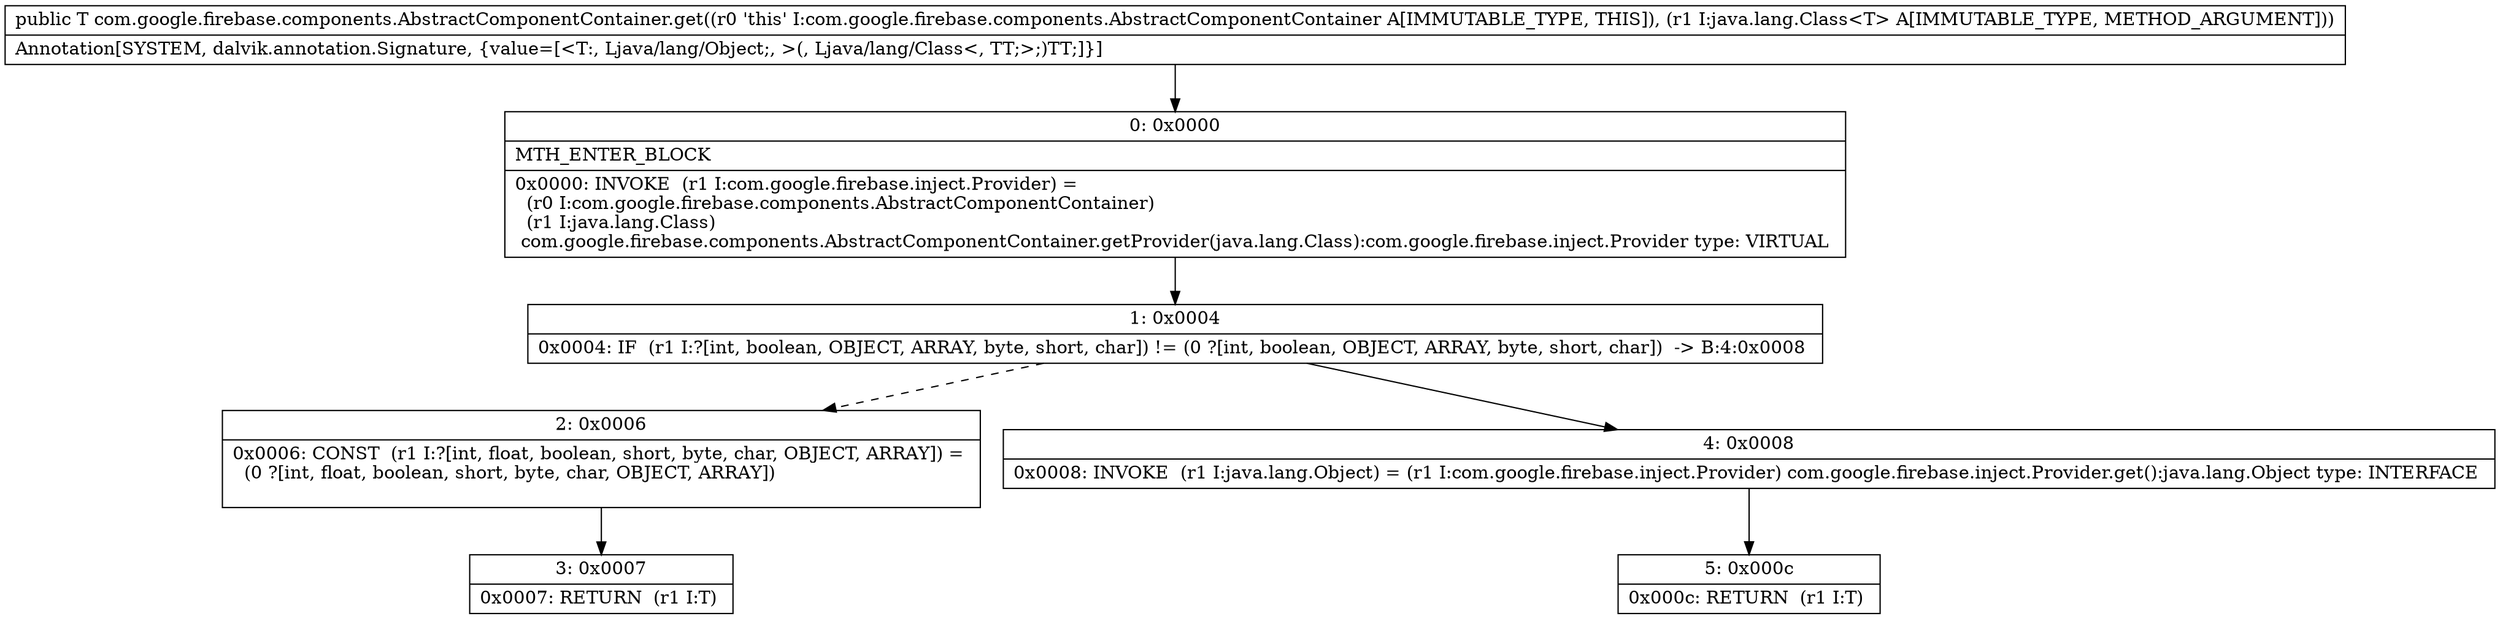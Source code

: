 digraph "CFG forcom.google.firebase.components.AbstractComponentContainer.get(Ljava\/lang\/Class;)Ljava\/lang\/Object;" {
Node_0 [shape=record,label="{0\:\ 0x0000|MTH_ENTER_BLOCK\l|0x0000: INVOKE  (r1 I:com.google.firebase.inject.Provider) = \l  (r0 I:com.google.firebase.components.AbstractComponentContainer)\l  (r1 I:java.lang.Class)\l com.google.firebase.components.AbstractComponentContainer.getProvider(java.lang.Class):com.google.firebase.inject.Provider type: VIRTUAL \l}"];
Node_1 [shape=record,label="{1\:\ 0x0004|0x0004: IF  (r1 I:?[int, boolean, OBJECT, ARRAY, byte, short, char]) != (0 ?[int, boolean, OBJECT, ARRAY, byte, short, char])  \-\> B:4:0x0008 \l}"];
Node_2 [shape=record,label="{2\:\ 0x0006|0x0006: CONST  (r1 I:?[int, float, boolean, short, byte, char, OBJECT, ARRAY]) = \l  (0 ?[int, float, boolean, short, byte, char, OBJECT, ARRAY])\l \l}"];
Node_3 [shape=record,label="{3\:\ 0x0007|0x0007: RETURN  (r1 I:T) \l}"];
Node_4 [shape=record,label="{4\:\ 0x0008|0x0008: INVOKE  (r1 I:java.lang.Object) = (r1 I:com.google.firebase.inject.Provider) com.google.firebase.inject.Provider.get():java.lang.Object type: INTERFACE \l}"];
Node_5 [shape=record,label="{5\:\ 0x000c|0x000c: RETURN  (r1 I:T) \l}"];
MethodNode[shape=record,label="{public T com.google.firebase.components.AbstractComponentContainer.get((r0 'this' I:com.google.firebase.components.AbstractComponentContainer A[IMMUTABLE_TYPE, THIS]), (r1 I:java.lang.Class\<T\> A[IMMUTABLE_TYPE, METHOD_ARGUMENT]))  | Annotation[SYSTEM, dalvik.annotation.Signature, \{value=[\<T:, Ljava\/lang\/Object;, \>(, Ljava\/lang\/Class\<, TT;\>;)TT;]\}]\l}"];
MethodNode -> Node_0;
Node_0 -> Node_1;
Node_1 -> Node_2[style=dashed];
Node_1 -> Node_4;
Node_2 -> Node_3;
Node_4 -> Node_5;
}

